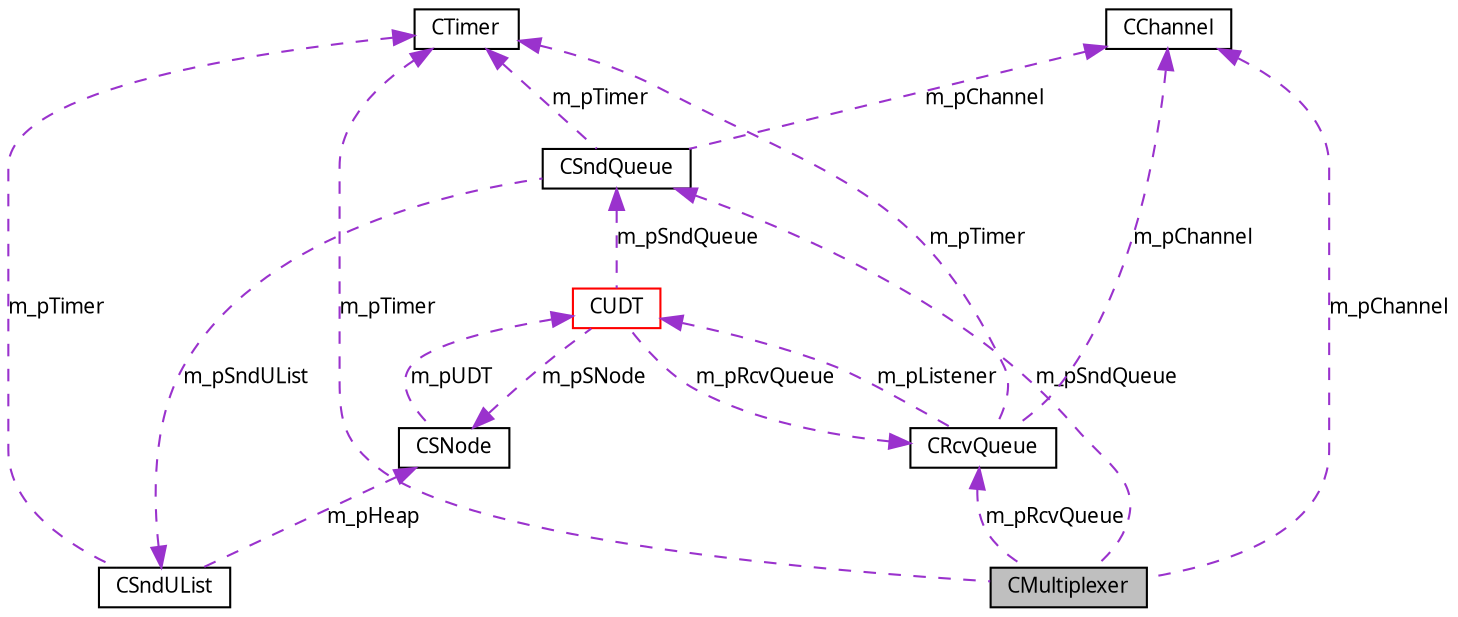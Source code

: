 digraph G
{
  bgcolor="transparent";
  edge [fontname="FreeSans.ttf",fontsize=10,labelfontname="FreeSans.ttf",labelfontsize=10];
  node [fontname="FreeSans.ttf",fontsize=10,shape=record];
  Node1 [label="CMultiplexer",height=0.2,width=0.4,color="black", fillcolor="grey75", style="filled" fontcolor="black"];
  Node2 -> Node1 [dir=back,color="darkorchid3",fontsize=10,style="dashed",label="m_pTimer",fontname="FreeSans.ttf"];
  Node2 [label="CTimer",height=0.2,width=0.4,color="black",URL="$classCTimer.html"];
  Node3 -> Node1 [dir=back,color="darkorchid3",fontsize=10,style="dashed",label="m_pSndQueue",fontname="FreeSans.ttf"];
  Node3 [label="CSndQueue",height=0.2,width=0.4,color="black",URL="$classCSndQueue.html"];
  Node2 -> Node3 [dir=back,color="darkorchid3",fontsize=10,style="dashed",label="m_pTimer",fontname="FreeSans.ttf"];
  Node4 -> Node3 [dir=back,color="darkorchid3",fontsize=10,style="dashed",label="m_pSndUList",fontname="FreeSans.ttf"];
  Node4 [label="CSndUList",height=0.2,width=0.4,color="black",URL="$classCSndUList.html"];
  Node2 -> Node4 [dir=back,color="darkorchid3",fontsize=10,style="dashed",label="m_pTimer",fontname="FreeSans.ttf"];
  Node5 -> Node4 [dir=back,color="darkorchid3",fontsize=10,style="dashed",label="m_pHeap",fontname="FreeSans.ttf"];
  Node5 [label="CSNode",height=0.2,width=0.4,color="black",URL="$structCSNode.html"];
  Node6 -> Node5 [dir=back,color="darkorchid3",fontsize=10,style="dashed",label="m_pUDT",fontname="FreeSans.ttf"];
  Node6 [label="CUDT",height=0.2,width=0.4,color="red",URL="$classCUDT.html"];
  Node3 -> Node6 [dir=back,color="darkorchid3",fontsize=10,style="dashed",label="m_pSndQueue",fontname="FreeSans.ttf"];
  Node7 -> Node6 [dir=back,color="darkorchid3",fontsize=10,style="dashed",label="m_pRcvQueue",fontname="FreeSans.ttf"];
  Node7 [label="CRcvQueue",height=0.2,width=0.4,color="black",URL="$classCRcvQueue.html"];
  Node6 -> Node7 [dir=back,color="darkorchid3",fontsize=10,style="dashed",label="m_pListener",fontname="FreeSans.ttf"];
  Node2 -> Node7 [dir=back,color="darkorchid3",fontsize=10,style="dashed",label="m_pTimer",fontname="FreeSans.ttf"];
  Node8 -> Node7 [dir=back,color="darkorchid3",fontsize=10,style="dashed",label="m_pChannel",fontname="FreeSans.ttf"];
  Node8 [label="CChannel",height=0.2,width=0.4,color="black",URL="$classCChannel.html"];
  Node5 -> Node6 [dir=back,color="darkorchid3",fontsize=10,style="dashed",label="m_pSNode",fontname="FreeSans.ttf"];
  Node8 -> Node3 [dir=back,color="darkorchid3",fontsize=10,style="dashed",label="m_pChannel",fontname="FreeSans.ttf"];
  Node8 -> Node1 [dir=back,color="darkorchid3",fontsize=10,style="dashed",label="m_pChannel",fontname="FreeSans.ttf"];
  Node7 -> Node1 [dir=back,color="darkorchid3",fontsize=10,style="dashed",label="m_pRcvQueue",fontname="FreeSans.ttf"];
}
